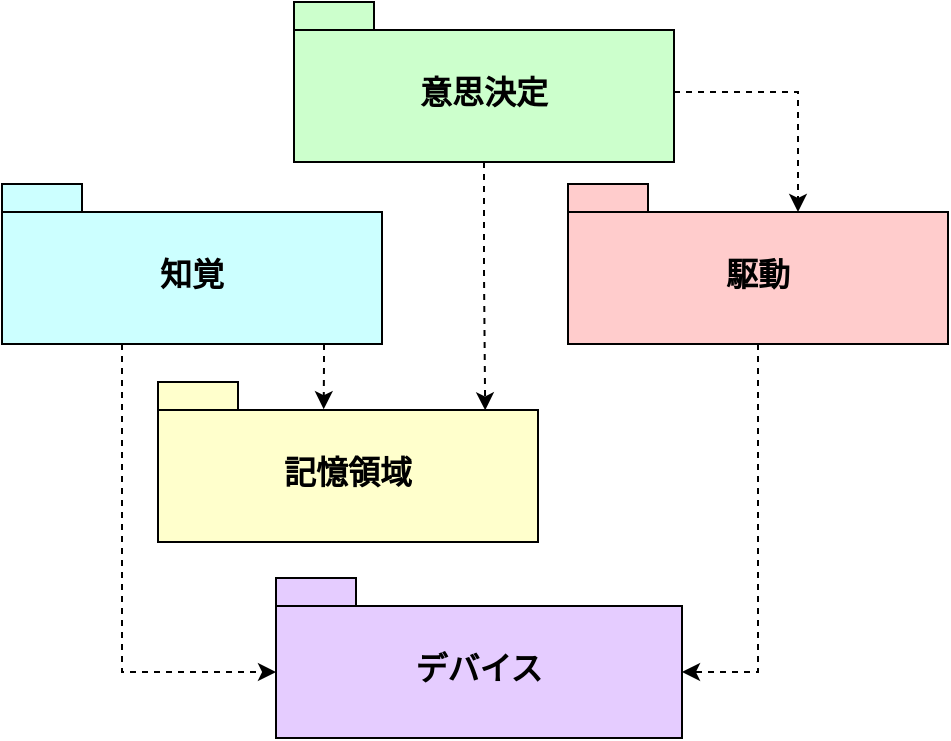 <mxfile version="26.0.9">
  <diagram name="Page-1" id="2YBvvXClWsGukQMizWep">
    <mxGraphModel dx="809" dy="867" grid="0" gridSize="10" guides="1" tooltips="1" connect="1" arrows="1" fold="1" page="0" pageScale="1" pageWidth="850" pageHeight="1100" math="0" shadow="0">
      <root>
        <mxCell id="0" />
        <mxCell id="1" parent="0" />
        <mxCell id="NizCxDcsZZlcCS0HnKMx-4" style="edgeStyle=orthogonalEdgeStyle;rounded=0;orthogonalLoop=1;jettySize=auto;html=1;entryX=0.861;entryY=0.177;entryDx=0;entryDy=0;entryPerimeter=0;dashed=1;" edge="1" parent="1" source="C-bP0ChuSQqNqgb-DMGm-2" target="C-bP0ChuSQqNqgb-DMGm-3">
          <mxGeometry relative="1" as="geometry">
            <mxPoint x="393.429" y="72.429" as="targetPoint" />
          </mxGeometry>
        </mxCell>
        <mxCell id="C-bP0ChuSQqNqgb-DMGm-2" value="意思決定" style="shape=folder;fontStyle=1;spacingTop=10;tabWidth=40;tabHeight=14;tabPosition=left;html=1;whiteSpace=wrap;fillColor=light-dark(#CCFFCC,var(--ge-dark-color, #121212));fontSize=16;" parent="1" vertex="1">
          <mxGeometry x="310" y="-90" width="190" height="80" as="geometry" />
        </mxCell>
        <mxCell id="C-bP0ChuSQqNqgb-DMGm-3" value="記憶領域" style="shape=folder;fontStyle=1;spacingTop=10;tabWidth=40;tabHeight=14;tabPosition=left;html=1;whiteSpace=wrap;fillColor=light-dark(#FFFFCC,var(--ge-dark-color, #121212));fontSize=16;" parent="1" vertex="1">
          <mxGeometry x="242" y="100" width="190" height="80" as="geometry" />
        </mxCell>
        <mxCell id="C-bP0ChuSQqNqgb-DMGm-4" value="駆動" style="shape=folder;fontStyle=1;spacingTop=10;tabWidth=40;tabHeight=14;tabPosition=left;html=1;whiteSpace=wrap;fillColor=light-dark(#FFCCCC,var(--ge-dark-color, #121212));fontSize=16;" parent="1" vertex="1">
          <mxGeometry x="447" y="1" width="190" height="80" as="geometry" />
        </mxCell>
        <mxCell id="C-bP0ChuSQqNqgb-DMGm-5" value="知覚" style="shape=folder;fontStyle=1;spacingTop=10;tabWidth=40;tabHeight=14;tabPosition=left;html=1;whiteSpace=wrap;fillColor=light-dark(#CCFFFF,var(--ge-dark-color, #121212));fontSize=16;" parent="1" vertex="1">
          <mxGeometry x="164" y="1" width="190" height="80" as="geometry" />
        </mxCell>
        <mxCell id="C-bP0ChuSQqNqgb-DMGm-6" value="デバイス" style="shape=folder;fontStyle=1;spacingTop=10;tabWidth=40;tabHeight=14;tabPosition=left;html=1;whiteSpace=wrap;fillColor=light-dark(#E5CCFF,var(--ge-dark-color, #121212));fontSize=16;" parent="1" vertex="1">
          <mxGeometry x="301" y="198" width="203" height="80" as="geometry" />
        </mxCell>
        <mxCell id="NizCxDcsZZlcCS0HnKMx-3" style="edgeStyle=orthogonalEdgeStyle;rounded=0;orthogonalLoop=1;jettySize=auto;html=1;entryX=0;entryY=0;entryDx=115;entryDy=14;entryPerimeter=0;dashed=1;" edge="1" parent="1" source="C-bP0ChuSQqNqgb-DMGm-2" target="C-bP0ChuSQqNqgb-DMGm-4">
          <mxGeometry relative="1" as="geometry">
            <Array as="points">
              <mxPoint x="562" y="-45" />
            </Array>
          </mxGeometry>
        </mxCell>
        <mxCell id="NizCxDcsZZlcCS0HnKMx-5" style="edgeStyle=orthogonalEdgeStyle;rounded=0;orthogonalLoop=1;jettySize=auto;html=1;entryX=0.436;entryY=0.17;entryDx=0;entryDy=0;entryPerimeter=0;dashed=1;" edge="1" parent="1" source="C-bP0ChuSQqNqgb-DMGm-5" target="C-bP0ChuSQqNqgb-DMGm-3">
          <mxGeometry relative="1" as="geometry">
            <Array as="points">
              <mxPoint x="325" y="91" />
              <mxPoint x="325" y="91" />
            </Array>
          </mxGeometry>
        </mxCell>
        <mxCell id="NizCxDcsZZlcCS0HnKMx-6" style="edgeStyle=orthogonalEdgeStyle;rounded=0;orthogonalLoop=1;jettySize=auto;html=1;entryX=0;entryY=0;entryDx=0;entryDy=47;entryPerimeter=0;dashed=1;" edge="1" parent="1" source="C-bP0ChuSQqNqgb-DMGm-5" target="C-bP0ChuSQqNqgb-DMGm-6">
          <mxGeometry relative="1" as="geometry">
            <Array as="points">
              <mxPoint x="224" y="245" />
            </Array>
          </mxGeometry>
        </mxCell>
        <mxCell id="NizCxDcsZZlcCS0HnKMx-7" style="edgeStyle=orthogonalEdgeStyle;rounded=0;orthogonalLoop=1;jettySize=auto;html=1;entryX=0;entryY=0;entryDx=203;entryDy=47;entryPerimeter=0;dashed=1;" edge="1" parent="1" source="C-bP0ChuSQqNqgb-DMGm-4" target="C-bP0ChuSQqNqgb-DMGm-6">
          <mxGeometry relative="1" as="geometry" />
        </mxCell>
      </root>
    </mxGraphModel>
  </diagram>
</mxfile>
